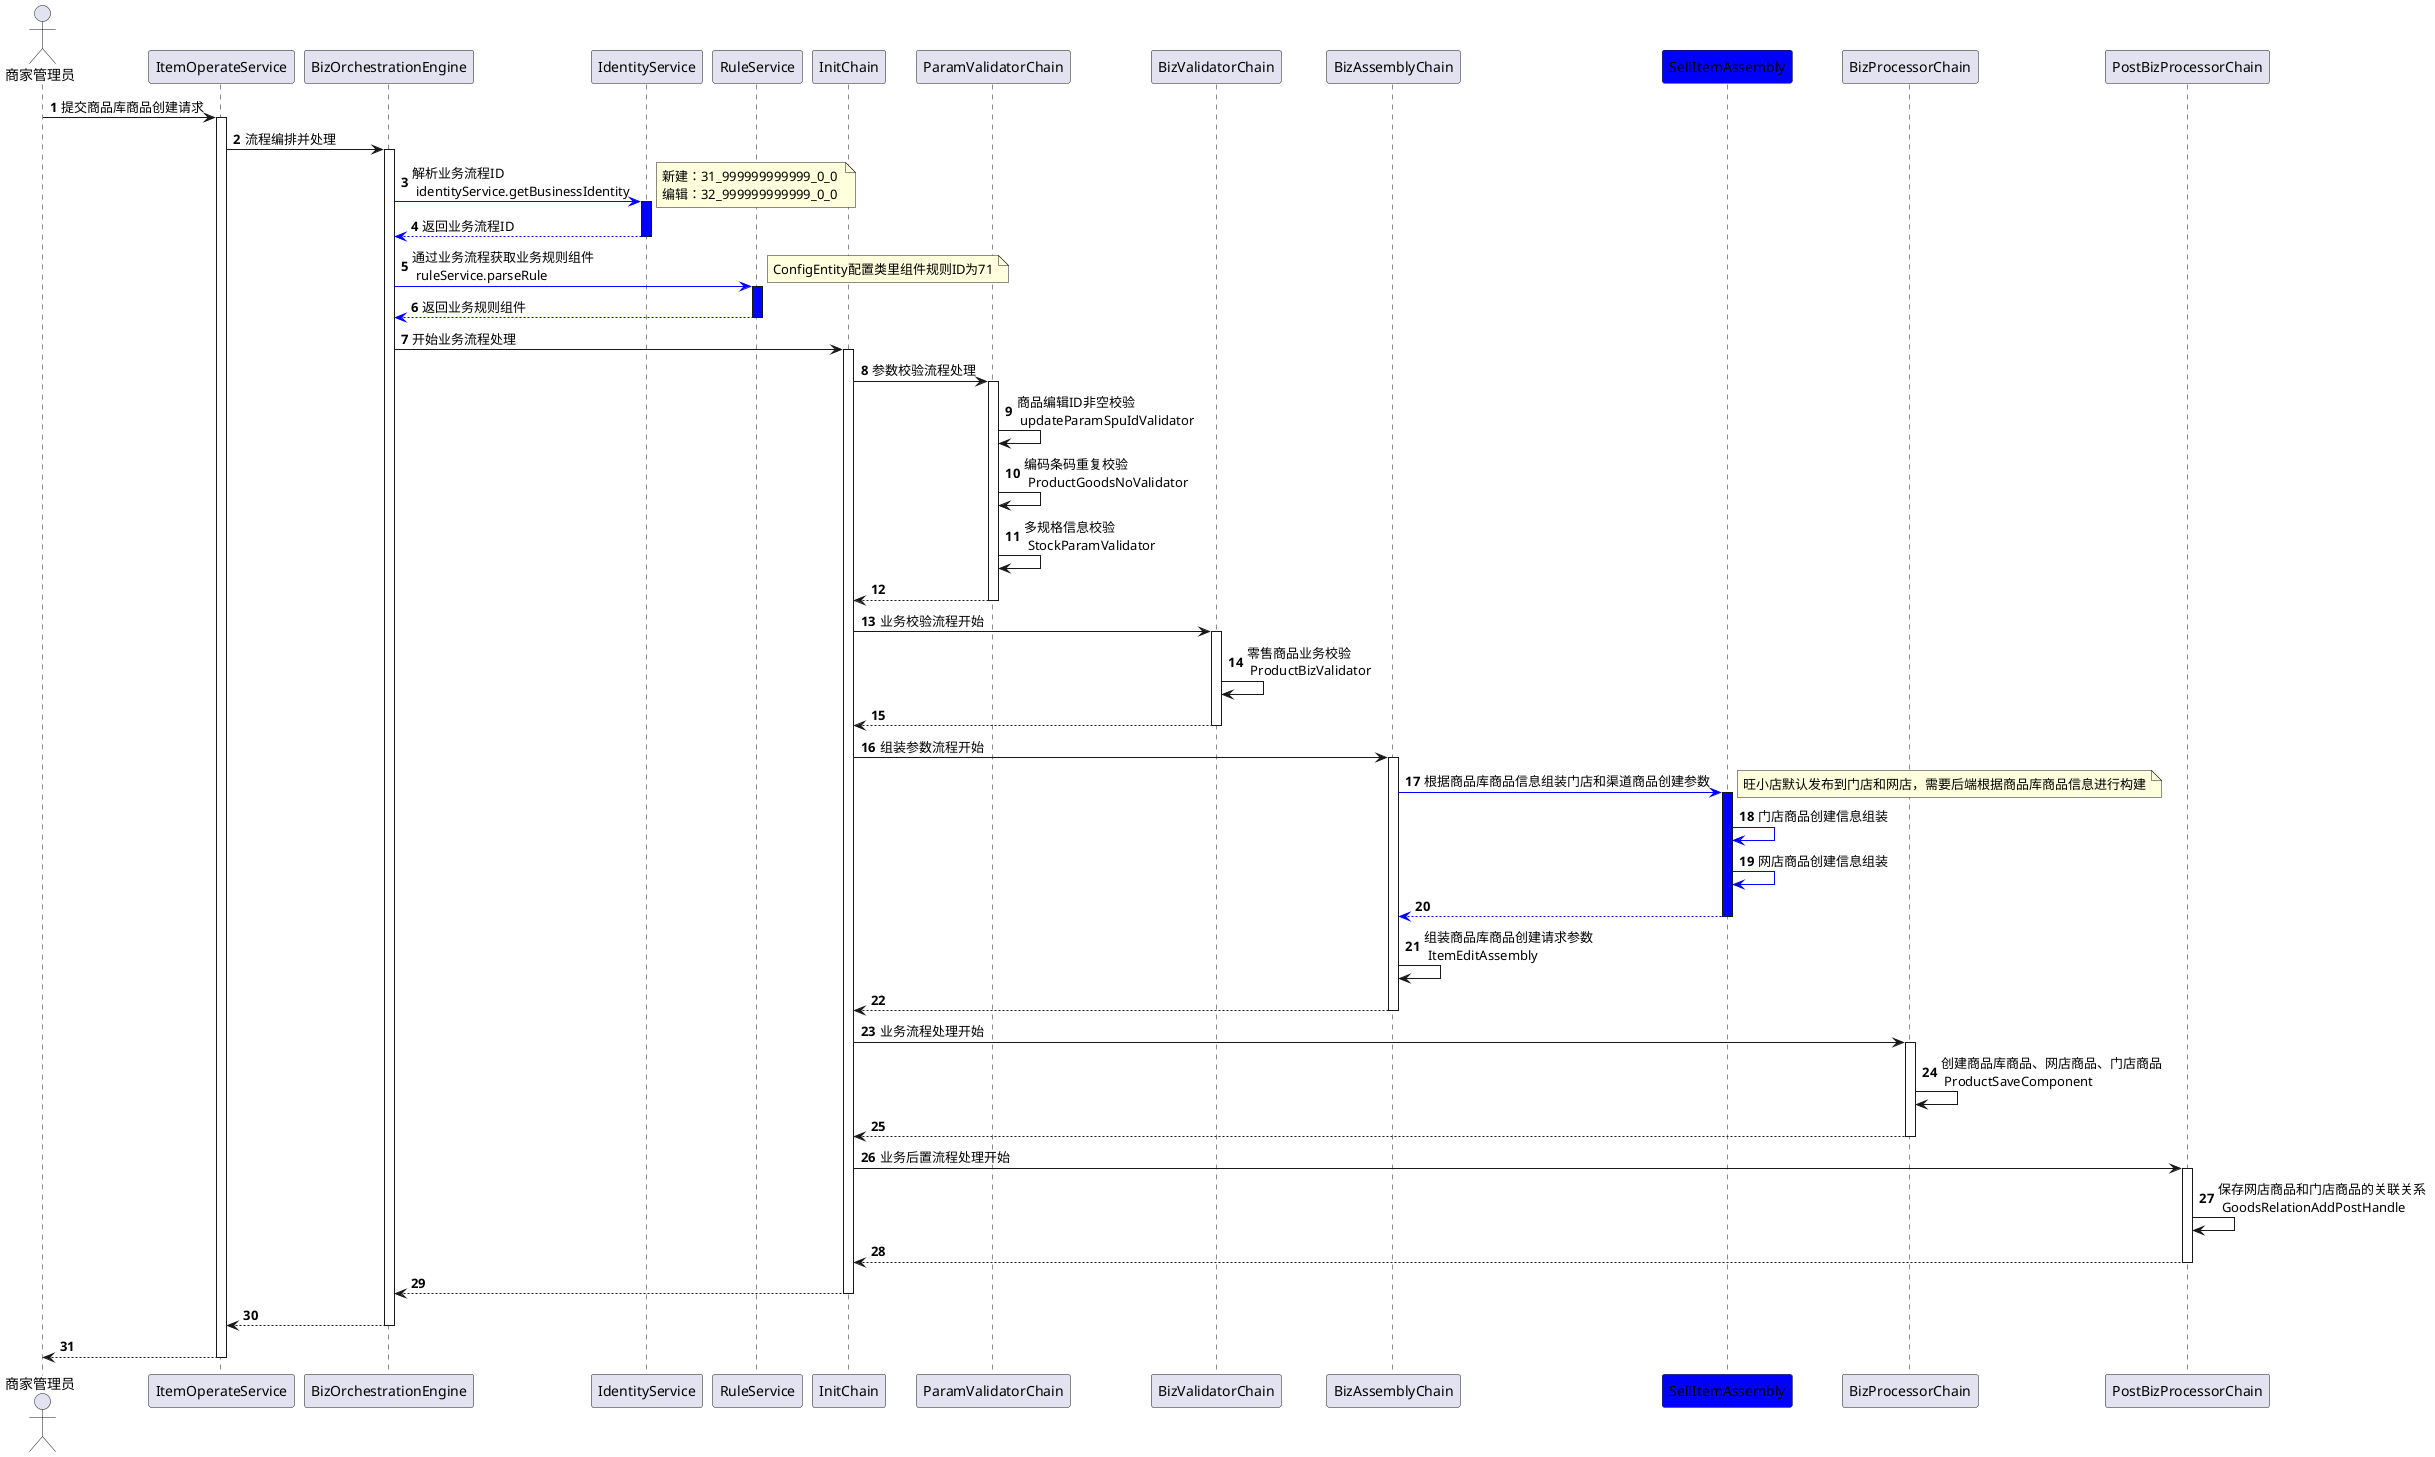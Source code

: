 @startuml
'https://plantuml.com/sequence-diagram

actor 商家管理员 as admin
participant ItemOperateService as ItemOperateService
participant BizOrchestrationEngine as BizOrchestrationEngine
participant IdentityService as IdentityService
participant RuleService as RuleService
participant InitChain as InitChain
participant ParamValidatorChain as ParamValidatorChain
participant BizValidatorChain as BizValidatorChain
participant BizAssemblyChain as BizAssemblyChain
participant SellItemAssembly as SellItemAssembly #blue
participant BizProcessorChain as BizProcessorChain
participant PostBizProcessorChain as PostBizProcessorChain

autonumber
admin -> ItemOperateService: 提交商品库商品创建请求
activate ItemOperateService
ItemOperateService -> BizOrchestrationEngine: 流程编排并处理
activate BizOrchestrationEngine
BizOrchestrationEngine [#blue]-> IdentityService: 解析业务流程ID \n identityService.getBusinessIdentity
note right: 新建：31_999999999999_0_0 \n编辑：32_999999999999_0_0
activate IdentityService #blue
IdentityService [#blue]--> BizOrchestrationEngine: 返回业务流程ID
deactivate IdentityService
BizOrchestrationEngine [#blue]-> RuleService: 通过业务流程获取业务规则组件 \n ruleService.parseRule
note right: ConfigEntity配置类里组件规则ID为71
activate RuleService #blue
RuleService [#blue]--> BizOrchestrationEngine: 返回业务规则组件
deactivate RuleService
BizOrchestrationEngine -> InitChain: 开始业务流程处理
activate InitChain
InitChain -> ParamValidatorChain: 参数校验流程处理
activate ParamValidatorChain
ParamValidatorChain -> ParamValidatorChain: 商品编辑ID非空校验 \n updateParamSpuIdValidator
ParamValidatorChain -> ParamValidatorChain: 编码条码重复校验 \n ProductGoodsNoValidator
ParamValidatorChain -> ParamValidatorChain: 多规格信息校验 \n StockParamValidator
ParamValidatorChain --> InitChain:
deactivate ParamValidatorChain
InitChain -> BizValidatorChain: 业务校验流程开始
activate BizValidatorChain
BizValidatorChain -> BizValidatorChain: 零售商品业务校验 \n ProductBizValidator
BizValidatorChain --> InitChain:
deactivate BizValidatorChain
InitChain -> BizAssemblyChain: 组装参数流程开始
activate BizAssemblyChain
BizAssemblyChain [#blue]-> SellItemAssembly: 根据商品库商品信息组装门店和渠道商品创建参数
note right: 旺小店默认发布到门店和网店，需要后端根据商品库商品信息进行构建
activate SellItemAssembly #blue
SellItemAssembly [#blue]-> SellItemAssembly: 门店商品创建信息组装
SellItemAssembly [#blue]-> SellItemAssembly: 网店商品创建信息组装
SellItemAssembly [#blue]--> BizAssemblyChain:
deactivate SellItemAssembly
BizAssemblyChain -> BizAssemblyChain: 组装商品库商品创建请求参数 \n ItemEditAssembly
BizAssemblyChain --> InitChain:
deactivate BizAssemblyChain
InitChain -> BizProcessorChain: 业务流程处理开始
activate BizProcessorChain
BizProcessorChain -> BizProcessorChain: 创建商品库商品、网店商品、门店商品 \n ProductSaveComponent
BizProcessorChain --> InitChain:
deactivate BizProcessorChain
InitChain -> PostBizProcessorChain: 业务后置流程处理开始
activate PostBizProcessorChain
PostBizProcessorChain -> PostBizProcessorChain: 保存网店商品和门店商品的关联关系 \n GoodsRelationAddPostHandle
PostBizProcessorChain --> InitChain:
deactivate PostBizProcessorChain
InitChain --> BizOrchestrationEngine:
deactivate InitChain
BizOrchestrationEngine --> ItemOperateService:
deactivate BizOrchestrationEngine
ItemOperateService --> admin:
deactivate ItemOperateService
@enduml